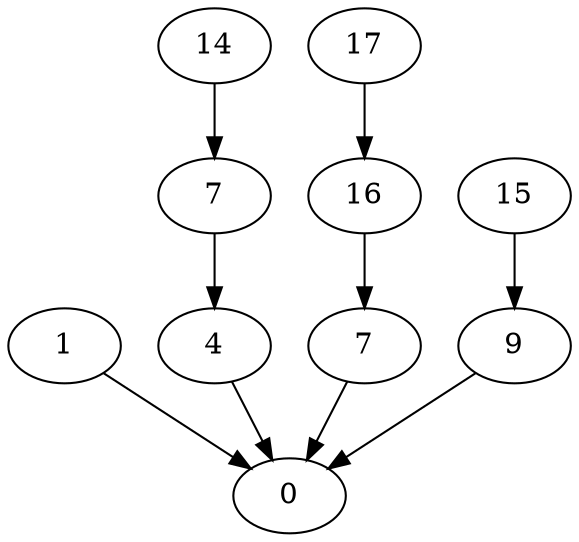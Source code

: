 digraph sample {
6->3
7->3
4->3
5->7
10->3
8->5
9->10
1->4
2->1
3 [label=0]
6 [label=1]
7 [label=4]
4 [label=7]
5 [label=7]
10 [label=9]
8 [label=14]
9 [label=15]
1 [label=16]
2 [label=17]
}